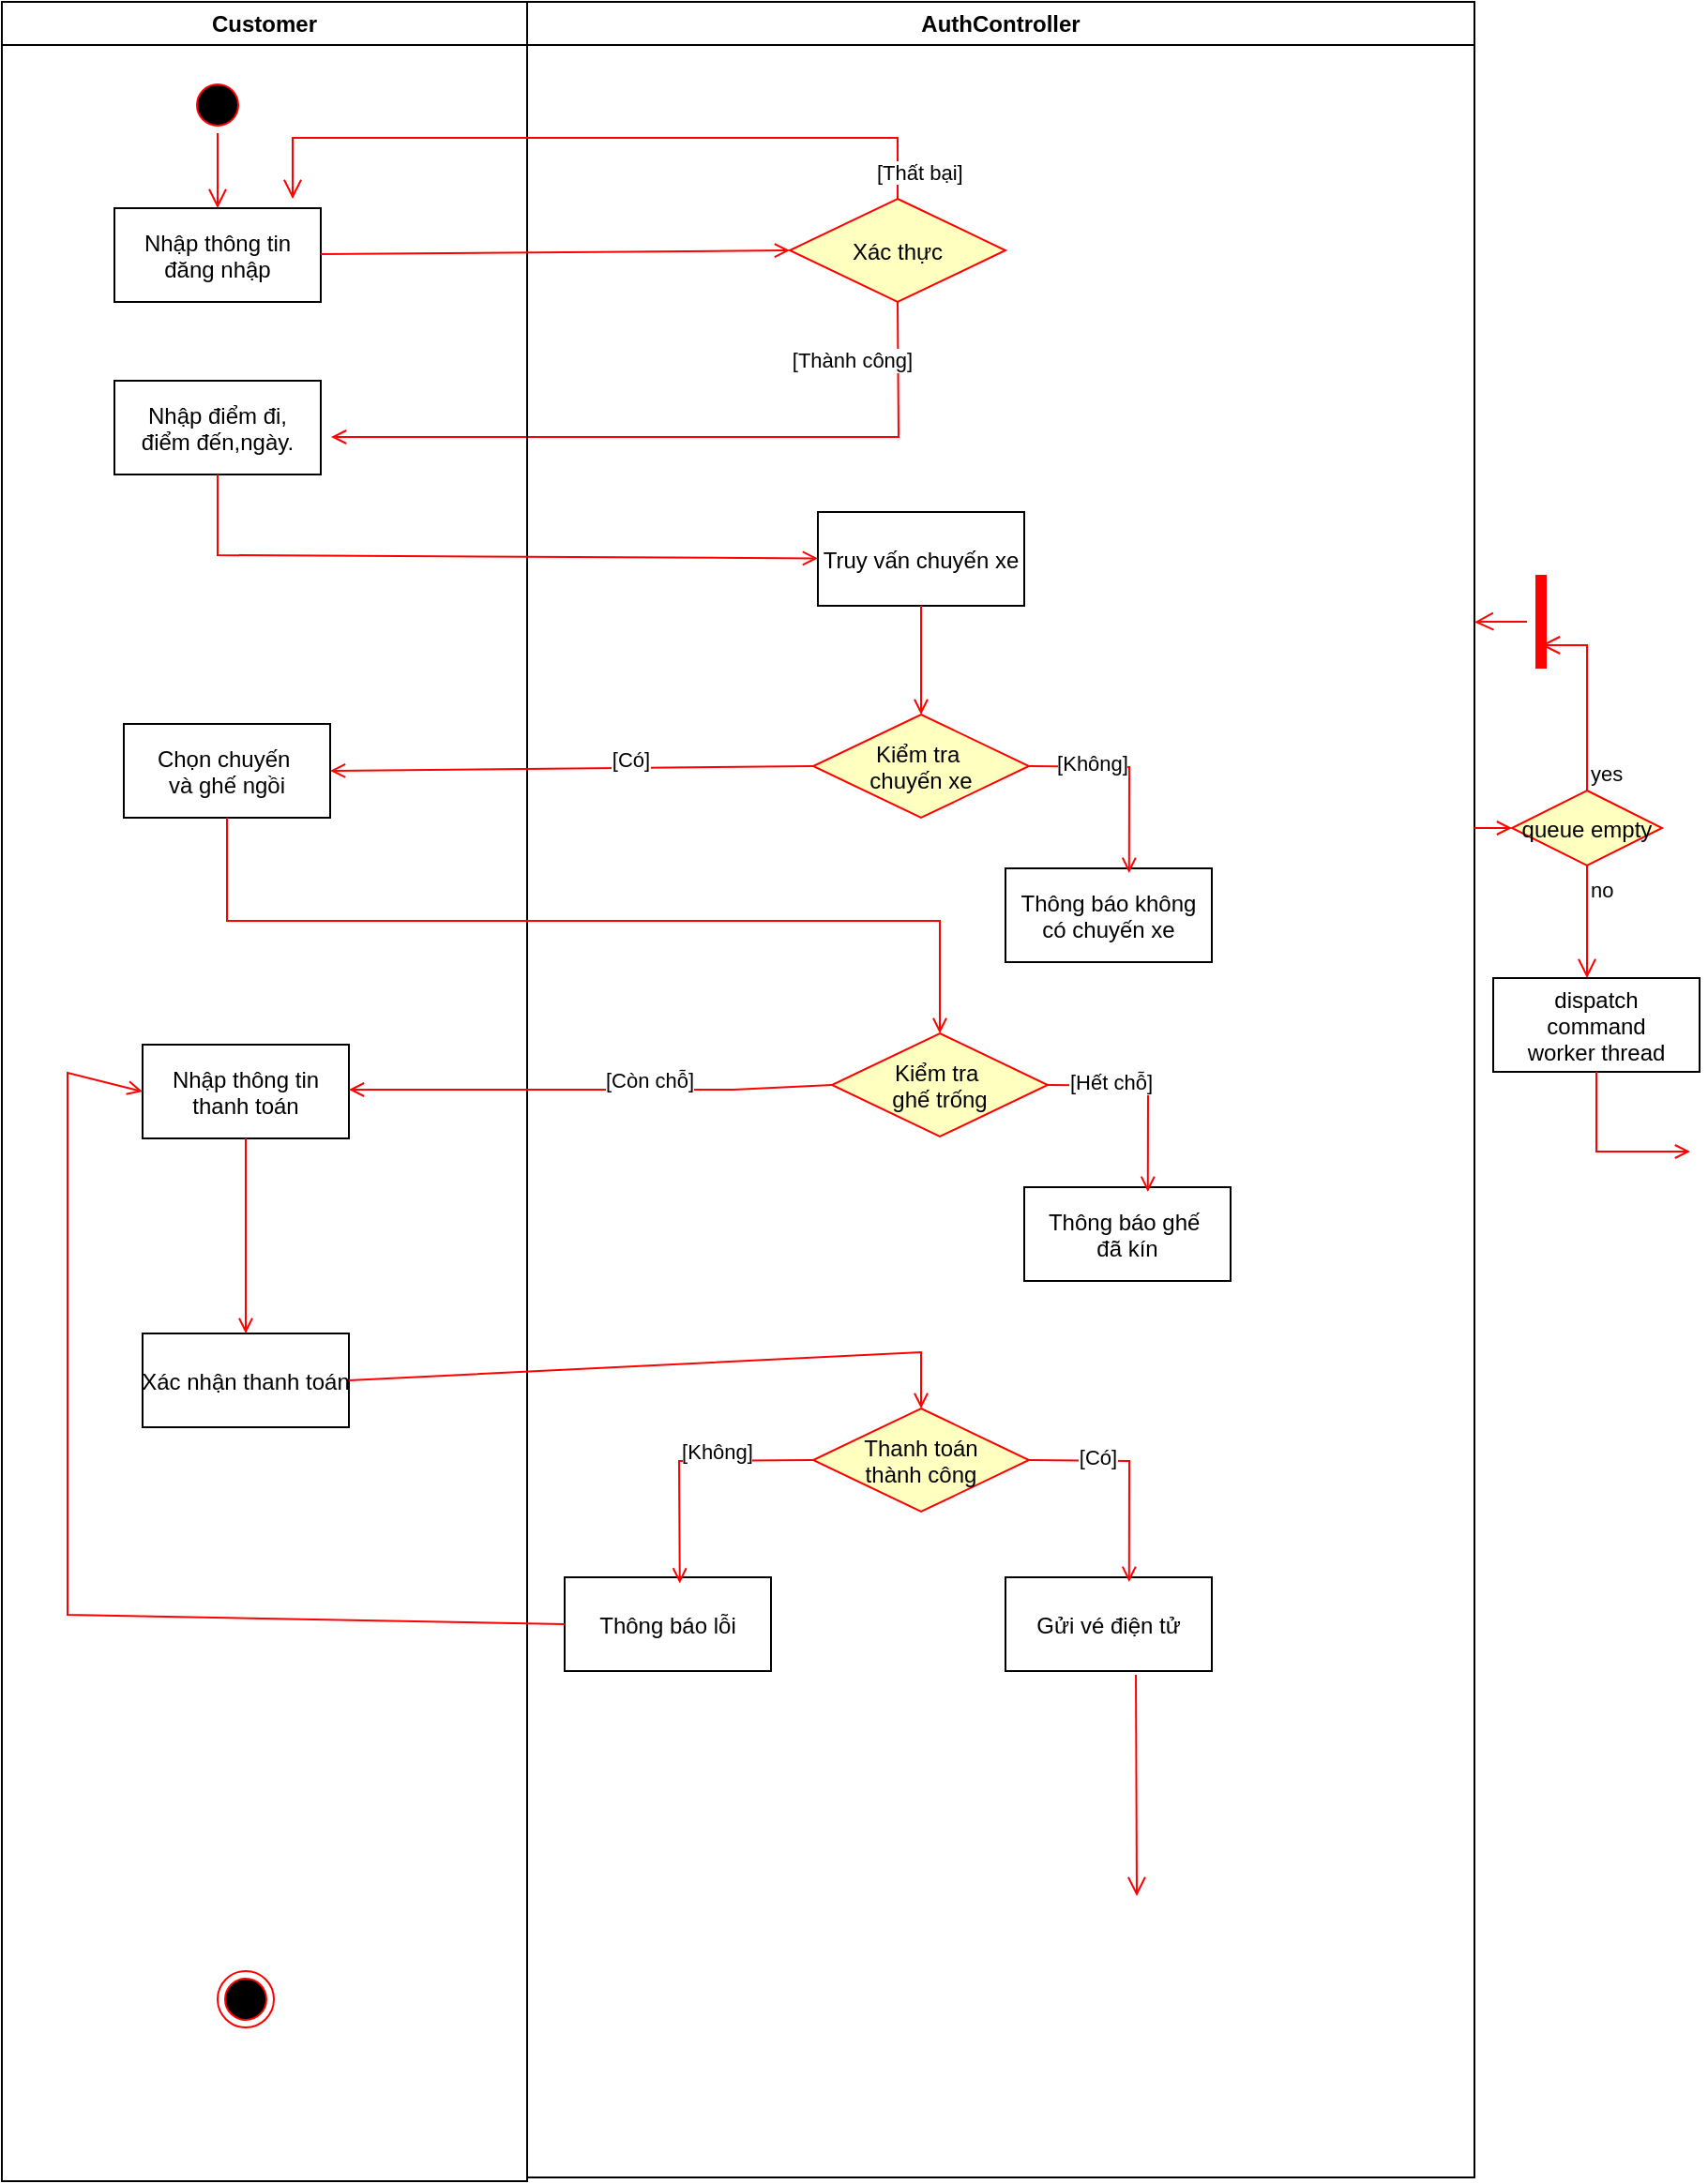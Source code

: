 <mxfile version="26.2.10">
  <diagram name="Page-1" id="e7e014a7-5840-1c2e-5031-d8a46d1fe8dd">
    <mxGraphModel dx="1898" dy="973" grid="1" gridSize="10" guides="1" tooltips="1" connect="1" arrows="1" fold="1" page="1" pageScale="1" pageWidth="1169" pageHeight="826" background="none" math="0" shadow="0">
      <root>
        <mxCell id="0" />
        <mxCell id="1" parent="0" />
        <mxCell id="2" value="Customer" style="swimlane;whiteSpace=wrap" parent="1" vertex="1">
          <mxGeometry x="165" y="130" width="280" height="1162" as="geometry" />
        </mxCell>
        <mxCell id="5" value="" style="ellipse;shape=startState;fillColor=#000000;strokeColor=#ff0000;" parent="2" vertex="1">
          <mxGeometry x="100" y="40" width="30" height="30" as="geometry" />
        </mxCell>
        <mxCell id="6" value="" style="edgeStyle=elbowEdgeStyle;elbow=horizontal;verticalAlign=bottom;endArrow=open;endSize=8;strokeColor=#FF0000;endFill=1;rounded=0" parent="2" source="5" target="7" edge="1">
          <mxGeometry x="100" y="40" as="geometry">
            <mxPoint x="115" y="110" as="targetPoint" />
          </mxGeometry>
        </mxCell>
        <mxCell id="7" value="Nhập thông tin&#xa;đăng nhập" style="" parent="2" vertex="1">
          <mxGeometry x="60" y="110" width="110" height="50" as="geometry" />
        </mxCell>
        <mxCell id="16" value="Nhập điểm đi,&#xa;điểm đến,ngày." style="" parent="2" vertex="1">
          <mxGeometry x="60" y="202" width="110" height="50" as="geometry" />
        </mxCell>
        <mxCell id="17" value="" style="endArrow=open;strokeColor=#FF0000;endFill=1;rounded=0;exitX=0.5;exitY=1;exitDx=0;exitDy=0;" parent="2" source="f26IaS0wNW5AiLmTY3wT-48" edge="1">
          <mxGeometry relative="1" as="geometry">
            <mxPoint x="355.5" y="142" as="sourcePoint" />
            <mxPoint x="175.5" y="232" as="targetPoint" />
            <Array as="points">
              <mxPoint x="478" y="232" />
            </Array>
          </mxGeometry>
        </mxCell>
        <mxCell id="f26IaS0wNW5AiLmTY3wT-50" value="[Thành công]" style="edgeLabel;html=1;align=center;verticalAlign=middle;resizable=0;points=[];" vertex="1" connectable="0" parent="17">
          <mxGeometry x="-0.15" relative="1" as="geometry">
            <mxPoint x="62" y="-41" as="offset" />
          </mxGeometry>
        </mxCell>
        <mxCell id="f26IaS0wNW5AiLmTY3wT-56" value="Chọn chuyến &#xa;và ghế ngồi" style="" vertex="1" parent="2">
          <mxGeometry x="65" y="385" width="110" height="50" as="geometry" />
        </mxCell>
        <mxCell id="38" value="" style="ellipse;shape=endState;fillColor=#000000;strokeColor=#ff0000" parent="2" vertex="1">
          <mxGeometry x="115" y="1050" width="30" height="30" as="geometry" />
        </mxCell>
        <mxCell id="f26IaS0wNW5AiLmTY3wT-72" value="Xác nhận thanh toán" style="" vertex="1" parent="2">
          <mxGeometry x="75" y="710" width="110" height="50" as="geometry" />
        </mxCell>
        <mxCell id="f26IaS0wNW5AiLmTY3wT-71" value="Nhập thông tin&#xa;thanh toán" style="" vertex="1" parent="2">
          <mxGeometry x="75" y="556" width="110" height="50" as="geometry" />
        </mxCell>
        <mxCell id="f26IaS0wNW5AiLmTY3wT-74" value="" style="endArrow=open;strokeColor=#FF0000;endFill=1;rounded=0;exitX=0.5;exitY=1;exitDx=0;exitDy=0;entryX=0.5;entryY=0;entryDx=0;entryDy=0;" edge="1" parent="2" source="f26IaS0wNW5AiLmTY3wT-71" target="f26IaS0wNW5AiLmTY3wT-72">
          <mxGeometry relative="1" as="geometry">
            <mxPoint x="115" y="615" as="sourcePoint" />
            <mxPoint x="195" y="690" as="targetPoint" />
          </mxGeometry>
        </mxCell>
        <mxCell id="3" value="AuthController" style="swimlane;whiteSpace=wrap" parent="1" vertex="1">
          <mxGeometry x="445" y="130" width="505" height="1160" as="geometry" />
        </mxCell>
        <mxCell id="18" value="Truy vấn chuyến xe" style="" parent="3" vertex="1">
          <mxGeometry x="155" y="272" width="110" height="50" as="geometry" />
        </mxCell>
        <mxCell id="f26IaS0wNW5AiLmTY3wT-48" value="Xác thực" style="rhombus;fillColor=#ffffc0;strokeColor=#ff0000;" vertex="1" parent="3">
          <mxGeometry x="140" y="105" width="115" height="55" as="geometry" />
        </mxCell>
        <mxCell id="f26IaS0wNW5AiLmTY3wT-53" value="Kiểm tra &#xa;chuyến xe" style="rhombus;fillColor=#ffffc0;strokeColor=#ff0000;" vertex="1" parent="3">
          <mxGeometry x="152.5" y="380" width="115" height="55" as="geometry" />
        </mxCell>
        <mxCell id="f26IaS0wNW5AiLmTY3wT-54" value="" style="endArrow=open;strokeColor=#FF0000;endFill=1;rounded=0;entryX=0.5;entryY=0;entryDx=0;entryDy=0;exitX=0.5;exitY=1;exitDx=0;exitDy=0;" edge="1" parent="3" source="18" target="f26IaS0wNW5AiLmTY3wT-53">
          <mxGeometry relative="1" as="geometry">
            <mxPoint x="87.25" y="372" as="sourcePoint" />
            <mxPoint x="322.75" y="372" as="targetPoint" />
            <Array as="points" />
          </mxGeometry>
        </mxCell>
        <mxCell id="f26IaS0wNW5AiLmTY3wT-57" value="Thông báo không&#xa;có chuyến xe" style="" vertex="1" parent="3">
          <mxGeometry x="255" y="462" width="110" height="50" as="geometry" />
        </mxCell>
        <mxCell id="f26IaS0wNW5AiLmTY3wT-59" value="" style="endArrow=open;strokeColor=#FF0000;endFill=1;rounded=0;exitX=1;exitY=0.5;exitDx=0;exitDy=0;entryX=0.599;entryY=0.049;entryDx=0;entryDy=0;entryPerimeter=0;" edge="1" parent="3" source="f26IaS0wNW5AiLmTY3wT-53" target="f26IaS0wNW5AiLmTY3wT-57">
          <mxGeometry relative="1" as="geometry">
            <mxPoint x="309.47" y="395" as="sourcePoint" />
            <mxPoint x="309.47" y="450" as="targetPoint" />
            <Array as="points">
              <mxPoint x="321" y="408" />
            </Array>
          </mxGeometry>
        </mxCell>
        <mxCell id="f26IaS0wNW5AiLmTY3wT-61" value="[Không]" style="edgeLabel;html=1;align=center;verticalAlign=middle;resizable=0;points=[];" vertex="1" connectable="0" parent="f26IaS0wNW5AiLmTY3wT-59">
          <mxGeometry x="-0.39" y="2" relative="1" as="geometry">
            <mxPoint as="offset" />
          </mxGeometry>
        </mxCell>
        <mxCell id="f26IaS0wNW5AiLmTY3wT-64" value="Kiểm tra &#xa;ghế trống" style="rhombus;fillColor=#ffffc0;strokeColor=#ff0000;" vertex="1" parent="3">
          <mxGeometry x="162.5" y="550" width="115" height="55" as="geometry" />
        </mxCell>
        <mxCell id="f26IaS0wNW5AiLmTY3wT-65" value="Thông báo ghế &#xa;đã kín" style="" vertex="1" parent="3">
          <mxGeometry x="265" y="632" width="110" height="50" as="geometry" />
        </mxCell>
        <mxCell id="f26IaS0wNW5AiLmTY3wT-66" value="" style="endArrow=open;strokeColor=#FF0000;endFill=1;rounded=0;exitX=1;exitY=0.5;exitDx=0;exitDy=0;entryX=0.599;entryY=0.049;entryDx=0;entryDy=0;entryPerimeter=0;" edge="1" parent="3" source="f26IaS0wNW5AiLmTY3wT-64" target="f26IaS0wNW5AiLmTY3wT-65">
          <mxGeometry relative="1" as="geometry">
            <mxPoint x="319.47" y="565" as="sourcePoint" />
            <mxPoint x="319.47" y="620" as="targetPoint" />
            <Array as="points">
              <mxPoint x="331" y="578" />
            </Array>
          </mxGeometry>
        </mxCell>
        <mxCell id="f26IaS0wNW5AiLmTY3wT-67" value="[Hết chỗ]" style="edgeLabel;html=1;align=center;verticalAlign=middle;resizable=0;points=[];" vertex="1" connectable="0" parent="f26IaS0wNW5AiLmTY3wT-66">
          <mxGeometry x="-0.39" y="2" relative="1" as="geometry">
            <mxPoint as="offset" />
          </mxGeometry>
        </mxCell>
        <mxCell id="f26IaS0wNW5AiLmTY3wT-68" value="" style="endArrow=open;strokeColor=#FF0000;endFill=1;rounded=0;exitX=0;exitY=0.5;exitDx=0;exitDy=0;entryX=1;entryY=0.5;entryDx=0;entryDy=0;" edge="1" parent="3" source="f26IaS0wNW5AiLmTY3wT-64">
          <mxGeometry relative="1" as="geometry">
            <mxPoint x="109.47" y="580" as="sourcePoint" />
            <mxPoint x="-95" y="580.0" as="targetPoint" />
            <Array as="points">
              <mxPoint x="110" y="580" />
            </Array>
          </mxGeometry>
        </mxCell>
        <mxCell id="f26IaS0wNW5AiLmTY3wT-69" value="[Còn chỗ]" style="edgeLabel;html=1;align=center;verticalAlign=middle;resizable=0;points=[];" vertex="1" connectable="0" parent="f26IaS0wNW5AiLmTY3wT-68">
          <mxGeometry x="-0.241" y="-4" relative="1" as="geometry">
            <mxPoint y="-1" as="offset" />
          </mxGeometry>
        </mxCell>
        <mxCell id="f26IaS0wNW5AiLmTY3wT-76" value="Thông báo lỗi" style="" vertex="1" parent="3">
          <mxGeometry x="20" y="840" width="110" height="50" as="geometry" />
        </mxCell>
        <mxCell id="f26IaS0wNW5AiLmTY3wT-77" value="Thanh toán&#xa;thành công" style="rhombus;fillColor=#ffffc0;strokeColor=#ff0000;" vertex="1" parent="3">
          <mxGeometry x="152.5" y="750" width="115" height="55" as="geometry" />
        </mxCell>
        <mxCell id="f26IaS0wNW5AiLmTY3wT-79" value="Gửi vé điện tử" style="" vertex="1" parent="3">
          <mxGeometry x="255" y="840" width="110" height="50" as="geometry" />
        </mxCell>
        <mxCell id="f26IaS0wNW5AiLmTY3wT-80" value="" style="endArrow=open;strokeColor=#FF0000;endFill=1;rounded=0;exitX=1;exitY=0.5;exitDx=0;exitDy=0;entryX=0.599;entryY=0.049;entryDx=0;entryDy=0;entryPerimeter=0;" edge="1" parent="3" source="f26IaS0wNW5AiLmTY3wT-77" target="f26IaS0wNW5AiLmTY3wT-79">
          <mxGeometry relative="1" as="geometry">
            <mxPoint x="309.47" y="765" as="sourcePoint" />
            <mxPoint x="309.47" y="820" as="targetPoint" />
            <Array as="points">
              <mxPoint x="321" y="778" />
            </Array>
          </mxGeometry>
        </mxCell>
        <mxCell id="f26IaS0wNW5AiLmTY3wT-81" value="[Có]" style="edgeLabel;html=1;align=center;verticalAlign=middle;resizable=0;points=[];" vertex="1" connectable="0" parent="f26IaS0wNW5AiLmTY3wT-80">
          <mxGeometry x="-0.39" y="2" relative="1" as="geometry">
            <mxPoint as="offset" />
          </mxGeometry>
        </mxCell>
        <mxCell id="f26IaS0wNW5AiLmTY3wT-82" value="" style="endArrow=open;strokeColor=#FF0000;endFill=1;rounded=0;exitX=0;exitY=0.5;exitDx=0;exitDy=0;entryX=0.558;entryY=0.065;entryDx=0;entryDy=0;entryPerimeter=0;" edge="1" parent="3" source="f26IaS0wNW5AiLmTY3wT-77" target="f26IaS0wNW5AiLmTY3wT-76">
          <mxGeometry relative="1" as="geometry">
            <mxPoint x="99.47" y="780" as="sourcePoint" />
            <mxPoint x="99.47" y="835" as="targetPoint" />
            <Array as="points">
              <mxPoint x="81" y="778" />
            </Array>
          </mxGeometry>
        </mxCell>
        <mxCell id="f26IaS0wNW5AiLmTY3wT-83" value="[Không]" style="edgeLabel;html=1;align=center;verticalAlign=middle;resizable=0;points=[];" vertex="1" connectable="0" parent="f26IaS0wNW5AiLmTY3wT-82">
          <mxGeometry x="-0.241" y="-4" relative="1" as="geometry">
            <mxPoint y="-1" as="offset" />
          </mxGeometry>
        </mxCell>
        <mxCell id="f26IaS0wNW5AiLmTY3wT-110" value="[Thất bại]" style="edgeStyle=elbowEdgeStyle;elbow=vertical;align=left;verticalAlign=bottom;endArrow=open;endSize=8;strokeColor=#FF0000;exitX=0.5;exitY=0;endFill=1;rounded=0;exitDx=0;exitDy=0;" edge="1" parent="3" source="f26IaS0wNW5AiLmTY3wT-48">
          <mxGeometry x="-0.974" y="13" relative="1" as="geometry">
            <mxPoint x="-125" y="105" as="targetPoint" />
            <Array as="points">
              <mxPoint x="277.5" y="72.5" />
            </Array>
            <mxPoint x="277.5" y="118" as="sourcePoint" />
            <mxPoint as="offset" />
          </mxGeometry>
        </mxCell>
        <mxCell id="f26IaS0wNW5AiLmTY3wT-113" value="" style="edgeStyle=elbowEdgeStyle;elbow=horizontal;verticalAlign=bottom;endArrow=open;endSize=8;strokeColor=#FF0000;endFill=1;rounded=0;exitX=0.632;exitY=1.04;exitDx=0;exitDy=0;exitPerimeter=0;" edge="1" parent="3" source="f26IaS0wNW5AiLmTY3wT-79">
          <mxGeometry x="-345" y="-80" as="geometry">
            <mxPoint x="325.27" y="1010" as="targetPoint" />
            <mxPoint x="325.27" y="970" as="sourcePoint" />
          </mxGeometry>
        </mxCell>
        <mxCell id="9" value="" style="endArrow=open;strokeColor=#FF0000;endFill=1;rounded=0;entryX=0;entryY=0.5;entryDx=0;entryDy=0;" parent="1" source="7" target="f26IaS0wNW5AiLmTY3wT-48" edge="1">
          <mxGeometry relative="1" as="geometry">
            <mxPoint x="464.5" y="263" as="targetPoint" />
          </mxGeometry>
        </mxCell>
        <mxCell id="21" value="queue empty" style="rhombus;fillColor=#ffffc0;strokeColor=#ff0000;" parent="1" vertex="1">
          <mxGeometry x="970" y="550.5" width="80" height="40" as="geometry" />
        </mxCell>
        <mxCell id="22" value="yes" style="edgeStyle=elbowEdgeStyle;elbow=horizontal;align=left;verticalAlign=bottom;endArrow=open;endSize=8;strokeColor=#FF0000;exitX=0.5;exitY=0;endFill=1;rounded=0;entryX=0.75;entryY=0.5;entryPerimeter=0" parent="1" source="21" target="25" edge="1">
          <mxGeometry x="-1" relative="1" as="geometry">
            <mxPoint x="980" y="475.5" as="targetPoint" />
            <Array as="points">
              <mxPoint x="1010" y="505.5" />
            </Array>
          </mxGeometry>
        </mxCell>
        <mxCell id="23" value="no" style="edgeStyle=elbowEdgeStyle;elbow=horizontal;align=left;verticalAlign=top;endArrow=open;endSize=8;strokeColor=#FF0000;endFill=1;rounded=0" parent="1" source="21" target="30" edge="1">
          <mxGeometry x="-1" relative="1" as="geometry">
            <mxPoint x="1010" y="630.5" as="targetPoint" />
          </mxGeometry>
        </mxCell>
        <mxCell id="24" value="" style="endArrow=open;strokeColor=#FF0000;endFill=1;rounded=0" parent="1" target="21" edge="1">
          <mxGeometry relative="1" as="geometry">
            <mxPoint x="950" y="570.5" as="sourcePoint" />
          </mxGeometry>
        </mxCell>
        <mxCell id="25" value="" style="shape=line;strokeWidth=6;strokeColor=#ff0000;rotation=90" parent="1" vertex="1">
          <mxGeometry x="960.5" y="453" width="50" height="15" as="geometry" />
        </mxCell>
        <mxCell id="26" value="" style="edgeStyle=elbowEdgeStyle;elbow=horizontal;verticalAlign=bottom;endArrow=open;endSize=8;strokeColor=#FF0000;endFill=1;rounded=0" parent="1" source="25" edge="1">
          <mxGeometry x="574.5" y="218" as="geometry">
            <mxPoint x="950" y="460.7" as="targetPoint" />
          </mxGeometry>
        </mxCell>
        <mxCell id="30" value="dispatch&#xa;command&#xa;worker thread" style="" parent="1" vertex="1">
          <mxGeometry x="960" y="650.5" width="110" height="50" as="geometry" />
        </mxCell>
        <mxCell id="41" value="" style="edgeStyle=elbowEdgeStyle;elbow=horizontal;entryX=0;entryY=0.5;strokeColor=#FF0000;endArrow=open;endFill=1;rounded=0" parent="1" source="30" edge="1">
          <mxGeometry width="100" height="100" relative="1" as="geometry">
            <mxPoint x="880" y="805.5" as="sourcePoint" />
            <mxPoint x="1065" y="743" as="targetPoint" />
            <Array as="points">
              <mxPoint x="1015" y="725.5" />
            </Array>
          </mxGeometry>
        </mxCell>
        <mxCell id="19" value="" style="endArrow=open;strokeColor=#FF0000;endFill=1;rounded=0;exitX=0.5;exitY=1;exitDx=0;exitDy=0;" parent="1" source="16" target="18" edge="1">
          <mxGeometry relative="1" as="geometry">
            <Array as="points">
              <mxPoint x="280" y="425" />
            </Array>
          </mxGeometry>
        </mxCell>
        <mxCell id="11" value="" style="endArrow=open;strokeColor=#FF0000;endFill=1;rounded=0;exitX=0;exitY=0.5;exitDx=0;exitDy=0;entryX=1;entryY=0.5;entryDx=0;entryDy=0;" parent="1" source="f26IaS0wNW5AiLmTY3wT-53" target="f26IaS0wNW5AiLmTY3wT-56" edge="1">
          <mxGeometry relative="1" as="geometry">
            <mxPoint x="544.47" y="540" as="sourcePoint" />
            <mxPoint x="544.47" y="595" as="targetPoint" />
            <Array as="points" />
          </mxGeometry>
        </mxCell>
        <mxCell id="f26IaS0wNW5AiLmTY3wT-60" value="[Có]" style="edgeLabel;html=1;align=center;verticalAlign=middle;resizable=0;points=[];" vertex="1" connectable="0" parent="11">
          <mxGeometry x="-0.241" y="-4" relative="1" as="geometry">
            <mxPoint y="-1" as="offset" />
          </mxGeometry>
        </mxCell>
        <mxCell id="f26IaS0wNW5AiLmTY3wT-58" value="" style="endArrow=open;strokeColor=#FF0000;endFill=1;rounded=0;exitX=0.5;exitY=1;exitDx=0;exitDy=0;entryX=0.5;entryY=0;entryDx=0;entryDy=0;" edge="1" parent="1" source="f26IaS0wNW5AiLmTY3wT-56" target="f26IaS0wNW5AiLmTY3wT-64">
          <mxGeometry relative="1" as="geometry">
            <mxPoint x="335" y="890" as="sourcePoint" />
            <mxPoint x="335" y="945" as="targetPoint" />
            <Array as="points">
              <mxPoint x="285" y="620" />
              <mxPoint x="665" y="620" />
            </Array>
          </mxGeometry>
        </mxCell>
        <mxCell id="f26IaS0wNW5AiLmTY3wT-78" value="" style="endArrow=open;strokeColor=#FF0000;endFill=1;rounded=0;entryX=0.5;entryY=0;entryDx=0;entryDy=0;exitX=1;exitY=0.5;exitDx=0;exitDy=0;" edge="1" parent="1" target="f26IaS0wNW5AiLmTY3wT-77" source="f26IaS0wNW5AiLmTY3wT-72">
          <mxGeometry relative="1" as="geometry">
            <mxPoint x="665" y="880" as="sourcePoint" />
            <mxPoint x="777.75" y="930" as="targetPoint" />
            <Array as="points">
              <mxPoint x="655" y="850" />
            </Array>
          </mxGeometry>
        </mxCell>
        <mxCell id="f26IaS0wNW5AiLmTY3wT-107" value="" style="endArrow=open;strokeColor=#FF0000;endFill=1;rounded=0;exitX=0;exitY=0.5;exitDx=0;exitDy=0;entryX=0;entryY=0.5;entryDx=0;entryDy=0;" edge="1" parent="1" source="f26IaS0wNW5AiLmTY3wT-76" target="f26IaS0wNW5AiLmTY3wT-71">
          <mxGeometry relative="1" as="geometry">
            <mxPoint x="330" y="1070" as="sourcePoint" />
            <mxPoint x="210" y="701" as="targetPoint" />
            <Array as="points">
              <mxPoint x="200" y="990" />
              <mxPoint x="200" y="701" />
            </Array>
          </mxGeometry>
        </mxCell>
      </root>
    </mxGraphModel>
  </diagram>
</mxfile>
